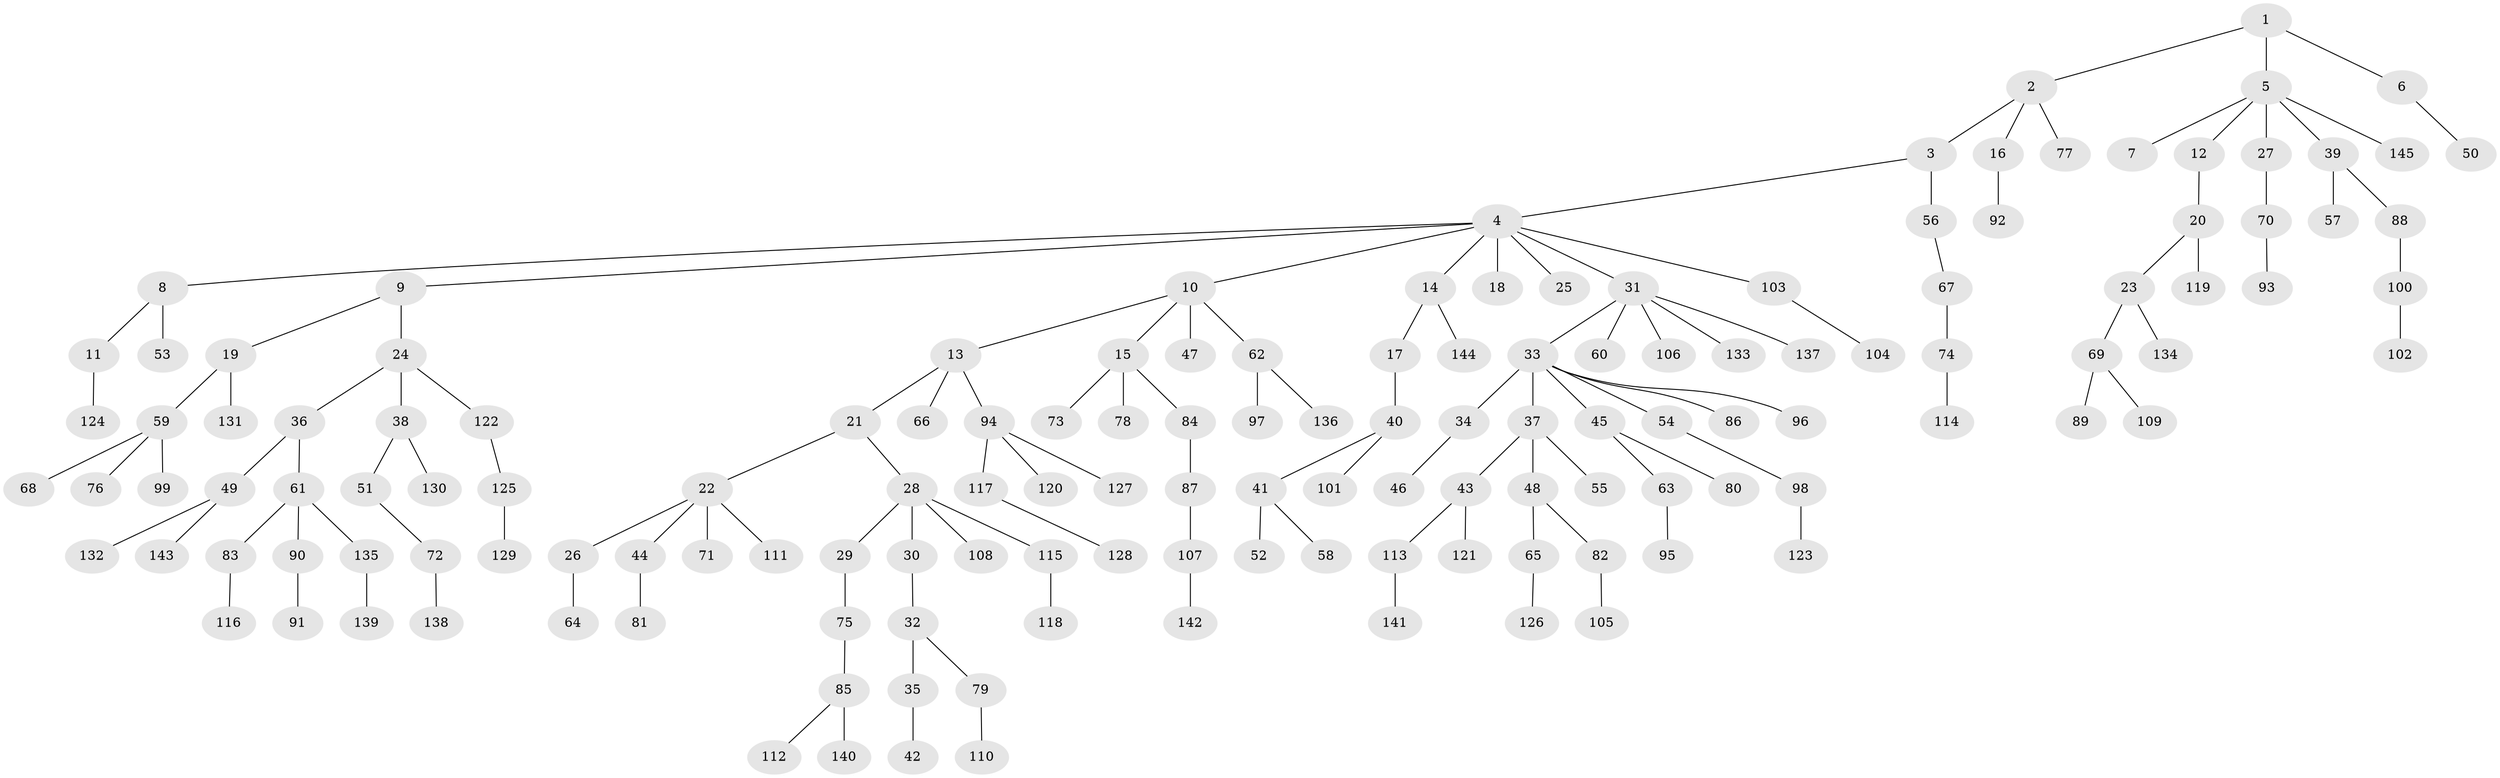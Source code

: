 // Generated by graph-tools (version 1.1) at 2025/02/03/09/25 03:02:18]
// undirected, 145 vertices, 144 edges
graph export_dot {
graph [start="1"]
  node [color=gray90,style=filled];
  1;
  2;
  3;
  4;
  5;
  6;
  7;
  8;
  9;
  10;
  11;
  12;
  13;
  14;
  15;
  16;
  17;
  18;
  19;
  20;
  21;
  22;
  23;
  24;
  25;
  26;
  27;
  28;
  29;
  30;
  31;
  32;
  33;
  34;
  35;
  36;
  37;
  38;
  39;
  40;
  41;
  42;
  43;
  44;
  45;
  46;
  47;
  48;
  49;
  50;
  51;
  52;
  53;
  54;
  55;
  56;
  57;
  58;
  59;
  60;
  61;
  62;
  63;
  64;
  65;
  66;
  67;
  68;
  69;
  70;
  71;
  72;
  73;
  74;
  75;
  76;
  77;
  78;
  79;
  80;
  81;
  82;
  83;
  84;
  85;
  86;
  87;
  88;
  89;
  90;
  91;
  92;
  93;
  94;
  95;
  96;
  97;
  98;
  99;
  100;
  101;
  102;
  103;
  104;
  105;
  106;
  107;
  108;
  109;
  110;
  111;
  112;
  113;
  114;
  115;
  116;
  117;
  118;
  119;
  120;
  121;
  122;
  123;
  124;
  125;
  126;
  127;
  128;
  129;
  130;
  131;
  132;
  133;
  134;
  135;
  136;
  137;
  138;
  139;
  140;
  141;
  142;
  143;
  144;
  145;
  1 -- 2;
  1 -- 5;
  1 -- 6;
  2 -- 3;
  2 -- 16;
  2 -- 77;
  3 -- 4;
  3 -- 56;
  4 -- 8;
  4 -- 9;
  4 -- 10;
  4 -- 14;
  4 -- 18;
  4 -- 25;
  4 -- 31;
  4 -- 103;
  5 -- 7;
  5 -- 12;
  5 -- 27;
  5 -- 39;
  5 -- 145;
  6 -- 50;
  8 -- 11;
  8 -- 53;
  9 -- 19;
  9 -- 24;
  10 -- 13;
  10 -- 15;
  10 -- 47;
  10 -- 62;
  11 -- 124;
  12 -- 20;
  13 -- 21;
  13 -- 66;
  13 -- 94;
  14 -- 17;
  14 -- 144;
  15 -- 73;
  15 -- 78;
  15 -- 84;
  16 -- 92;
  17 -- 40;
  19 -- 59;
  19 -- 131;
  20 -- 23;
  20 -- 119;
  21 -- 22;
  21 -- 28;
  22 -- 26;
  22 -- 44;
  22 -- 71;
  22 -- 111;
  23 -- 69;
  23 -- 134;
  24 -- 36;
  24 -- 38;
  24 -- 122;
  26 -- 64;
  27 -- 70;
  28 -- 29;
  28 -- 30;
  28 -- 108;
  28 -- 115;
  29 -- 75;
  30 -- 32;
  31 -- 33;
  31 -- 60;
  31 -- 106;
  31 -- 133;
  31 -- 137;
  32 -- 35;
  32 -- 79;
  33 -- 34;
  33 -- 37;
  33 -- 45;
  33 -- 54;
  33 -- 86;
  33 -- 96;
  34 -- 46;
  35 -- 42;
  36 -- 49;
  36 -- 61;
  37 -- 43;
  37 -- 48;
  37 -- 55;
  38 -- 51;
  38 -- 130;
  39 -- 57;
  39 -- 88;
  40 -- 41;
  40 -- 101;
  41 -- 52;
  41 -- 58;
  43 -- 113;
  43 -- 121;
  44 -- 81;
  45 -- 63;
  45 -- 80;
  48 -- 65;
  48 -- 82;
  49 -- 132;
  49 -- 143;
  51 -- 72;
  54 -- 98;
  56 -- 67;
  59 -- 68;
  59 -- 76;
  59 -- 99;
  61 -- 83;
  61 -- 90;
  61 -- 135;
  62 -- 97;
  62 -- 136;
  63 -- 95;
  65 -- 126;
  67 -- 74;
  69 -- 89;
  69 -- 109;
  70 -- 93;
  72 -- 138;
  74 -- 114;
  75 -- 85;
  79 -- 110;
  82 -- 105;
  83 -- 116;
  84 -- 87;
  85 -- 112;
  85 -- 140;
  87 -- 107;
  88 -- 100;
  90 -- 91;
  94 -- 117;
  94 -- 120;
  94 -- 127;
  98 -- 123;
  100 -- 102;
  103 -- 104;
  107 -- 142;
  113 -- 141;
  115 -- 118;
  117 -- 128;
  122 -- 125;
  125 -- 129;
  135 -- 139;
}
